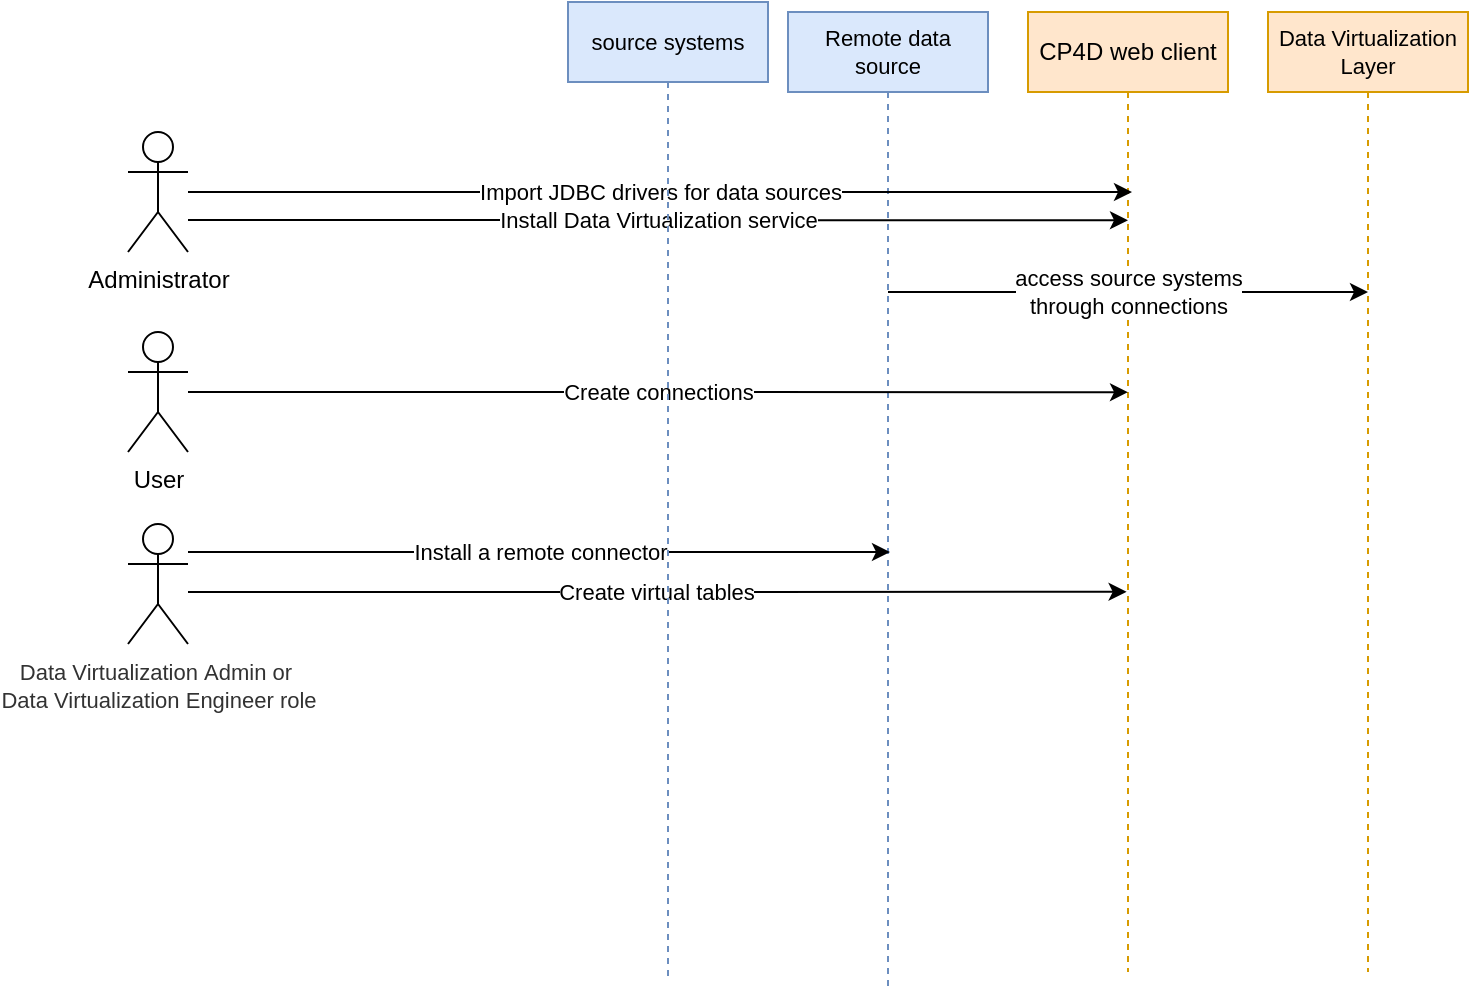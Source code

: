 <mxfile version="13.4.2" type="github">
  <diagram id="DmjefM-3_SJbnNz2ie8g" name="Page-1">
    <mxGraphModel dx="98" dy="485" grid="1" gridSize="10" guides="1" tooltips="1" connect="1" arrows="1" fold="1" page="1" pageScale="1" pageWidth="850" pageHeight="1100" math="0" shadow="0">
      <root>
        <mxCell id="0" />
        <mxCell id="1" parent="0" />
        <mxCell id="h26CRx6ADfj_f1zQn1qs-1" value="CP4D web client" style="shape=umlLifeline;perimeter=lifelinePerimeter;whiteSpace=wrap;html=1;container=1;collapsible=0;recursiveResize=0;outlineConnect=0;fillColor=#ffe6cc;strokeColor=#d79b00;" vertex="1" parent="1">
          <mxGeometry x="1450" y="30" width="100" height="480" as="geometry" />
        </mxCell>
        <mxCell id="h26CRx6ADfj_f1zQn1qs-2" value="Data Virtualization Layer" style="shape=umlLifeline;perimeter=lifelinePerimeter;whiteSpace=wrap;html=1;container=1;collapsible=0;recursiveResize=0;outlineConnect=0;fillColor=#ffe6cc;strokeColor=#d79b00;fontSize=11;" vertex="1" parent="1">
          <mxGeometry x="1570" y="30" width="100" height="480" as="geometry" />
        </mxCell>
        <mxCell id="h26CRx6ADfj_f1zQn1qs-3" value="Remote data source" style="shape=umlLifeline;perimeter=lifelinePerimeter;whiteSpace=wrap;html=1;container=1;collapsible=0;recursiveResize=0;outlineConnect=0;fillColor=#dae8fc;strokeColor=#6c8ebf;fontSize=11;" vertex="1" parent="1">
          <mxGeometry x="1330" y="30" width="100" height="490" as="geometry" />
        </mxCell>
        <mxCell id="h26CRx6ADfj_f1zQn1qs-4" value="access source systems &lt;br&gt;through connections" style="edgeStyle=orthogonalEdgeStyle;rounded=0;orthogonalLoop=1;jettySize=auto;html=1;strokeWidth=1;fontSize=11;" edge="1" parent="1" source="h26CRx6ADfj_f1zQn1qs-3">
          <mxGeometry x="0.002" relative="1" as="geometry">
            <Array as="points">
              <mxPoint x="1460" y="170" />
              <mxPoint x="1460" y="170" />
            </Array>
            <mxPoint x="1380" y="170" as="sourcePoint" />
            <mxPoint x="1620" y="170" as="targetPoint" />
            <mxPoint as="offset" />
          </mxGeometry>
        </mxCell>
        <mxCell id="h26CRx6ADfj_f1zQn1qs-6" value="Import JDBC drivers for data sources" style="edgeStyle=orthogonalEdgeStyle;rounded=0;orthogonalLoop=1;jettySize=auto;html=1;" edge="1" parent="1" source="h26CRx6ADfj_f1zQn1qs-5">
          <mxGeometry relative="1" as="geometry">
            <mxPoint x="1502" y="120" as="targetPoint" />
            <Array as="points">
              <mxPoint x="1502" y="120" />
            </Array>
          </mxGeometry>
        </mxCell>
        <mxCell id="h26CRx6ADfj_f1zQn1qs-9" value="Install Data Virtualization service" style="edgeStyle=orthogonalEdgeStyle;rounded=0;orthogonalLoop=1;jettySize=auto;html=1;entryX=0.5;entryY=0.217;entryDx=0;entryDy=0;entryPerimeter=0;" edge="1" parent="1" source="h26CRx6ADfj_f1zQn1qs-5" target="h26CRx6ADfj_f1zQn1qs-1">
          <mxGeometry relative="1" as="geometry">
            <Array as="points">
              <mxPoint x="1140" y="134" />
              <mxPoint x="1140" y="134" />
            </Array>
          </mxGeometry>
        </mxCell>
        <mxCell id="h26CRx6ADfj_f1zQn1qs-12" value="Install a remote connector" style="edgeStyle=orthogonalEdgeStyle;rounded=0;orthogonalLoop=1;jettySize=auto;html=1;" edge="1" parent="1" source="h26CRx6ADfj_f1zQn1qs-10">
          <mxGeometry relative="1" as="geometry">
            <mxPoint x="1381" y="300" as="targetPoint" />
            <Array as="points">
              <mxPoint x="1381" y="300" />
            </Array>
          </mxGeometry>
        </mxCell>
        <mxCell id="h26CRx6ADfj_f1zQn1qs-5" value="Administrator" style="shape=umlActor;verticalLabelPosition=bottom;verticalAlign=top;html=1;outlineConnect=0;" vertex="1" parent="1">
          <mxGeometry x="1000" y="90" width="30" height="60" as="geometry" />
        </mxCell>
        <mxCell id="h26CRx6ADfj_f1zQn1qs-8" value="Create connections" style="edgeStyle=orthogonalEdgeStyle;rounded=0;orthogonalLoop=1;jettySize=auto;html=1;entryX=0.5;entryY=0.396;entryDx=0;entryDy=0;entryPerimeter=0;" edge="1" parent="1" source="h26CRx6ADfj_f1zQn1qs-7" target="h26CRx6ADfj_f1zQn1qs-1">
          <mxGeometry relative="1" as="geometry" />
        </mxCell>
        <mxCell id="h26CRx6ADfj_f1zQn1qs-7" value="User" style="shape=umlActor;verticalLabelPosition=bottom;verticalAlign=top;html=1;outlineConnect=0;" vertex="1" parent="1">
          <mxGeometry x="1000" y="190" width="30" height="60" as="geometry" />
        </mxCell>
        <mxCell id="h26CRx6ADfj_f1zQn1qs-11" value="Create virtual tables" style="edgeStyle=orthogonalEdgeStyle;rounded=0;orthogonalLoop=1;jettySize=auto;html=1;entryX=0.493;entryY=0.604;entryDx=0;entryDy=0;entryPerimeter=0;" edge="1" parent="1" source="h26CRx6ADfj_f1zQn1qs-10" target="h26CRx6ADfj_f1zQn1qs-1">
          <mxGeometry relative="1" as="geometry">
            <Array as="points">
              <mxPoint x="1130" y="320" />
              <mxPoint x="1130" y="320" />
            </Array>
          </mxGeometry>
        </mxCell>
        <mxCell id="h26CRx6ADfj_f1zQn1qs-10" value="&lt;font style=&quot;font-size: 11px&quot;&gt;&lt;span class=&quot;keyword&quot; style=&quot;margin: 0px ; padding: 0px ; border: 0px ; vertical-align: baseline ; color: rgb(50 , 50 , 50) ; font-family: , &amp;#34;helvetica neue&amp;#34; , &amp;#34;arial&amp;#34; , sans-serif ; background-color: rgb(255 , 255 , 255)&quot;&gt;Data Virtualization&lt;/span&gt;&lt;span style=&quot;color: rgb(50 , 50 , 50) ; font-family: , &amp;#34;helvetica neue&amp;#34; , &amp;#34;arial&amp;#34; , sans-serif ; background-color: rgb(255 , 255 , 255)&quot;&gt;&amp;nbsp;Admin or&amp;nbsp;&lt;br&gt;&lt;/span&gt;&lt;span class=&quot;keyword&quot; style=&quot;margin: 0px ; padding: 0px ; border: 0px ; vertical-align: baseline ; color: rgb(50 , 50 , 50) ; font-family: , &amp;#34;helvetica neue&amp;#34; , &amp;#34;arial&amp;#34; , sans-serif ; background-color: rgb(255 , 255 , 255)&quot;&gt;Data Virtualization&lt;/span&gt;&lt;span style=&quot;color: rgb(50 , 50 , 50) ; font-family: , &amp;#34;helvetica neue&amp;#34; , &amp;#34;arial&amp;#34; , sans-serif ; background-color: rgb(255 , 255 , 255)&quot;&gt;&amp;nbsp;Engineer role&lt;/span&gt;&lt;/font&gt;" style="shape=umlActor;verticalLabelPosition=bottom;verticalAlign=top;html=1;outlineConnect=0;" vertex="1" parent="1">
          <mxGeometry x="1000" y="286" width="30" height="60" as="geometry" />
        </mxCell>
        <mxCell id="h26CRx6ADfj_f1zQn1qs-13" value="source systems" style="shape=umlLifeline;perimeter=lifelinePerimeter;whiteSpace=wrap;html=1;container=1;collapsible=0;recursiveResize=0;outlineConnect=0;fillColor=#dae8fc;strokeColor=#6c8ebf;fontSize=11;" vertex="1" parent="1">
          <mxGeometry x="1220" y="25" width="100" height="490" as="geometry" />
        </mxCell>
      </root>
    </mxGraphModel>
  </diagram>
</mxfile>
